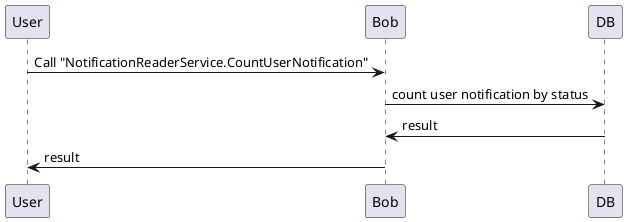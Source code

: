 @startuml communication_simplified
hide circle
User    -> Bob:  Call "NotificationReaderService.CountUserNotification"
Bob     -> DB: count user notification by status
DB      -> Bob: result
Bob     -> User: result
@enduml